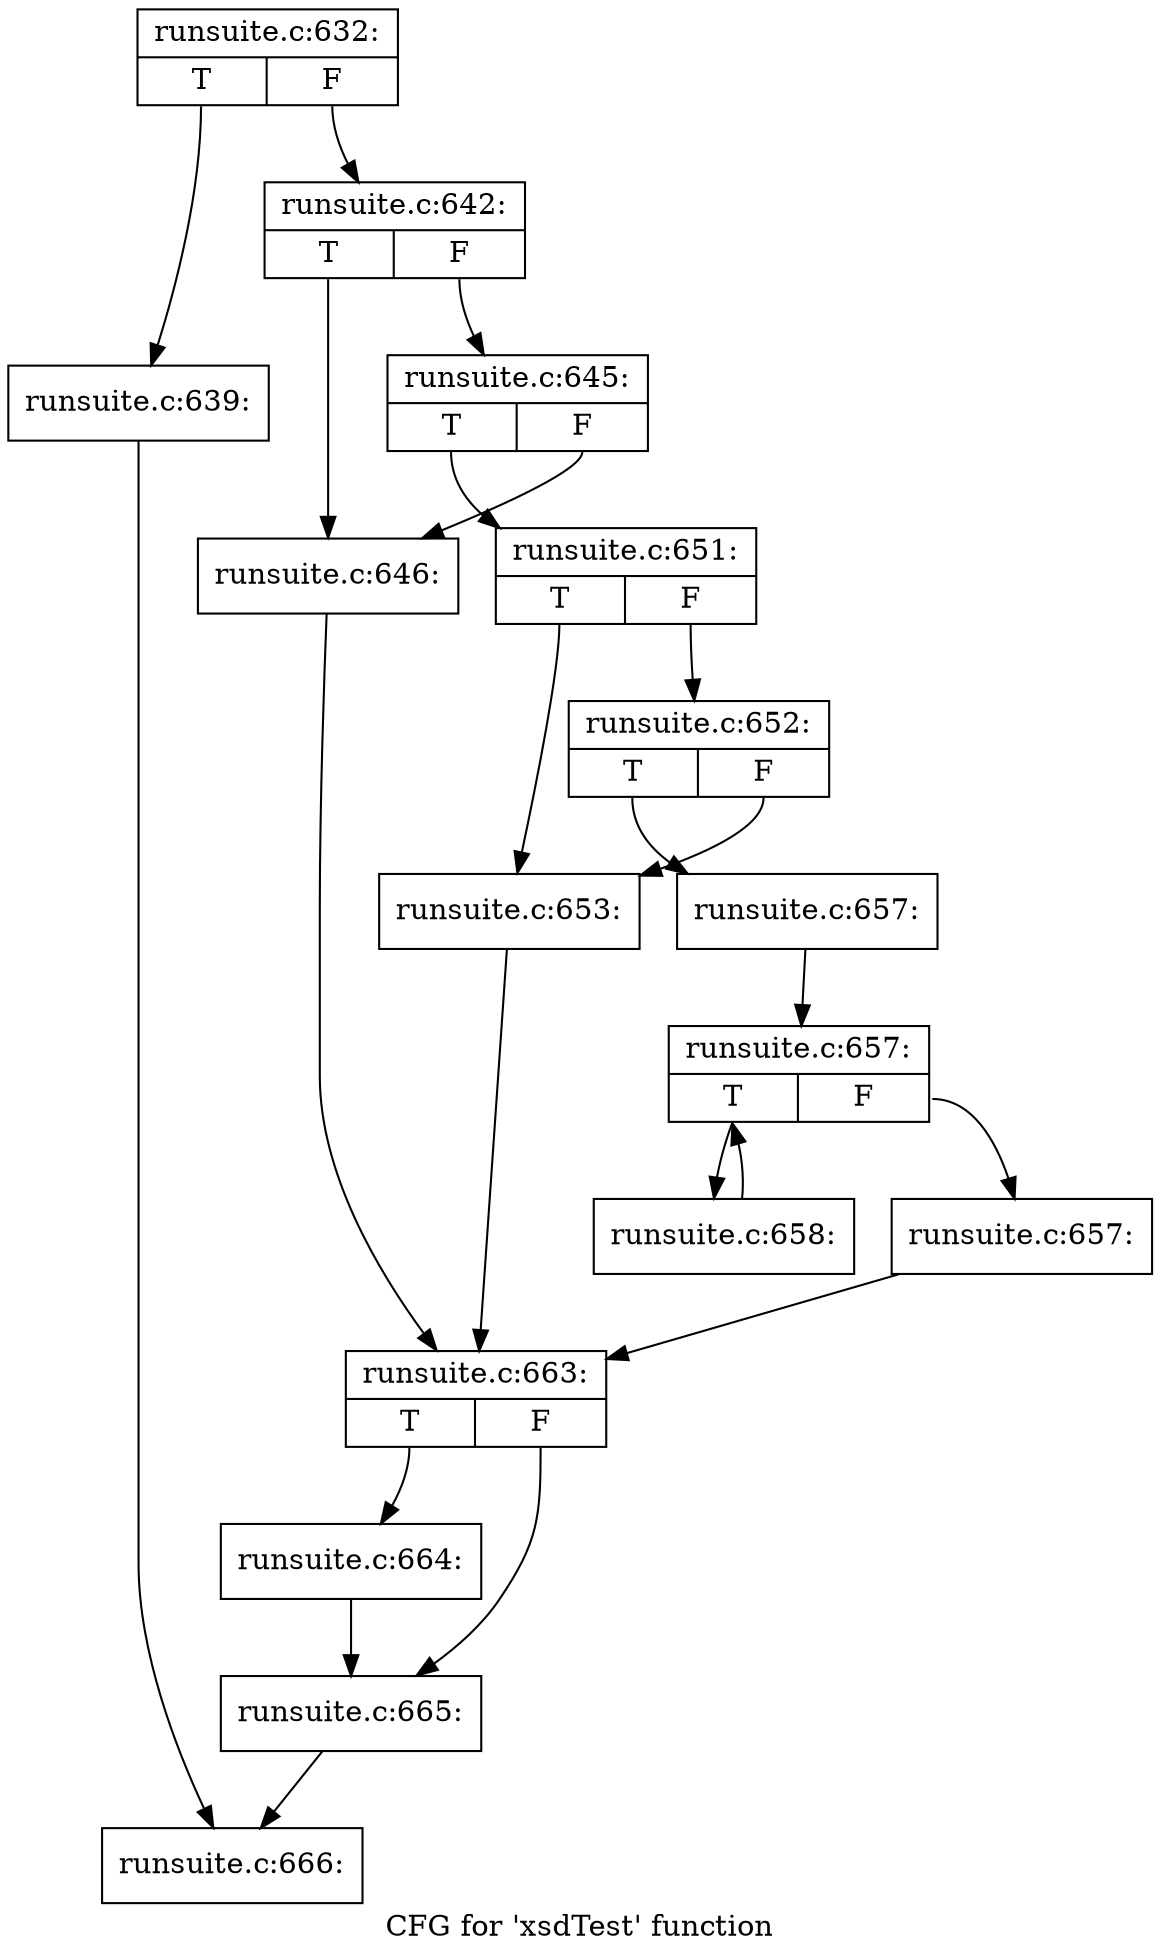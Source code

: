 digraph "CFG for 'xsdTest' function" {
	label="CFG for 'xsdTest' function";

	Node0x5681c80 [shape=record,label="{runsuite.c:632:|{<s0>T|<s1>F}}"];
	Node0x5681c80:s0 -> Node0x5641c70;
	Node0x5681c80:s1 -> Node0x56ff0a0;
	Node0x5641c70 [shape=record,label="{runsuite.c:639:}"];
	Node0x5641c70 -> Node0x56d14c0;
	Node0x56ff0a0 [shape=record,label="{runsuite.c:642:|{<s0>T|<s1>F}}"];
	Node0x56ff0a0:s0 -> Node0x5702320;
	Node0x56ff0a0:s1 -> Node0x5702700;
	Node0x5702700 [shape=record,label="{runsuite.c:645:|{<s0>T|<s1>F}}"];
	Node0x5702700:s0 -> Node0x57026b0;
	Node0x5702700:s1 -> Node0x5702320;
	Node0x5702320 [shape=record,label="{runsuite.c:646:}"];
	Node0x5702320 -> Node0x5702b60;
	Node0x57026b0 [shape=record,label="{runsuite.c:651:|{<s0>T|<s1>F}}"];
	Node0x57026b0:s0 -> Node0x57040d0;
	Node0x57026b0:s1 -> Node0x5704740;
	Node0x5704740 [shape=record,label="{runsuite.c:652:|{<s0>T|<s1>F}}"];
	Node0x5704740:s0 -> Node0x57046f0;
	Node0x5704740:s1 -> Node0x57040d0;
	Node0x57040d0 [shape=record,label="{runsuite.c:653:}"];
	Node0x57040d0 -> Node0x5702b60;
	Node0x57046f0 [shape=record,label="{runsuite.c:657:}"];
	Node0x57046f0 -> Node0x5705160;
	Node0x5705160 [shape=record,label="{runsuite.c:657:|{<s0>T|<s1>F}}"];
	Node0x5705160:s0 -> Node0x5705510;
	Node0x5705160:s1 -> Node0x5705340;
	Node0x5705510 [shape=record,label="{runsuite.c:658:}"];
	Node0x5705510 -> Node0x5705160;
	Node0x5705340 [shape=record,label="{runsuite.c:657:}"];
	Node0x5705340 -> Node0x5702b60;
	Node0x5702b60 [shape=record,label="{runsuite.c:663:|{<s0>T|<s1>F}}"];
	Node0x5702b60:s0 -> Node0x5650d40;
	Node0x5702b60:s1 -> Node0x5705f30;
	Node0x5650d40 [shape=record,label="{runsuite.c:664:}"];
	Node0x5650d40 -> Node0x5705f30;
	Node0x5705f30 [shape=record,label="{runsuite.c:665:}"];
	Node0x5705f30 -> Node0x56d14c0;
	Node0x56d14c0 [shape=record,label="{runsuite.c:666:}"];
}
